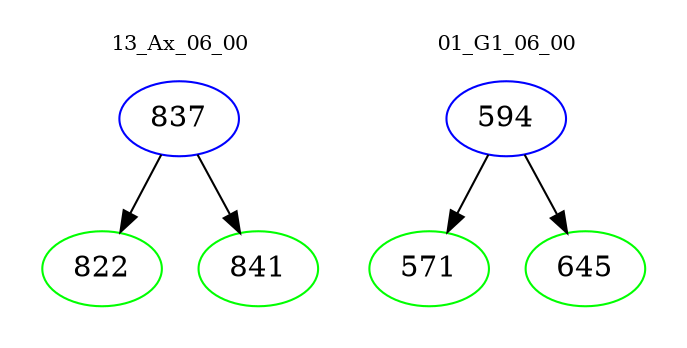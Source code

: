 digraph{
subgraph cluster_0 {
color = white
label = "13_Ax_06_00";
fontsize=10;
T0_837 [label="837", color="blue"]
T0_837 -> T0_822 [color="black"]
T0_822 [label="822", color="green"]
T0_837 -> T0_841 [color="black"]
T0_841 [label="841", color="green"]
}
subgraph cluster_1 {
color = white
label = "01_G1_06_00";
fontsize=10;
T1_594 [label="594", color="blue"]
T1_594 -> T1_571 [color="black"]
T1_571 [label="571", color="green"]
T1_594 -> T1_645 [color="black"]
T1_645 [label="645", color="green"]
}
}
